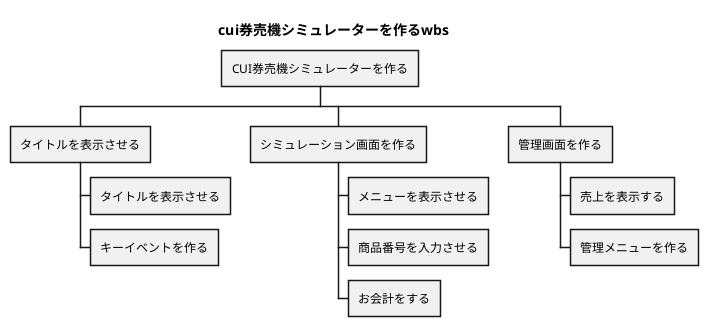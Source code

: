 @startwbs CUI券売機シミュレーターを作るwbs
title cui券売機シミュレーターを作るwbs
+ CUI券売機シミュレーターを作る

** タイトルを表示させる
+++ タイトルを表示させる
*** キーイベントを作る

** シミュレーション画面を作る
+++ メニューを表示させる
*** 商品番号を入力させる
*** お会計をする

** 管理画面を作る
+++ 売上を表示する
*** 管理メニューを作る

@endwbs
 